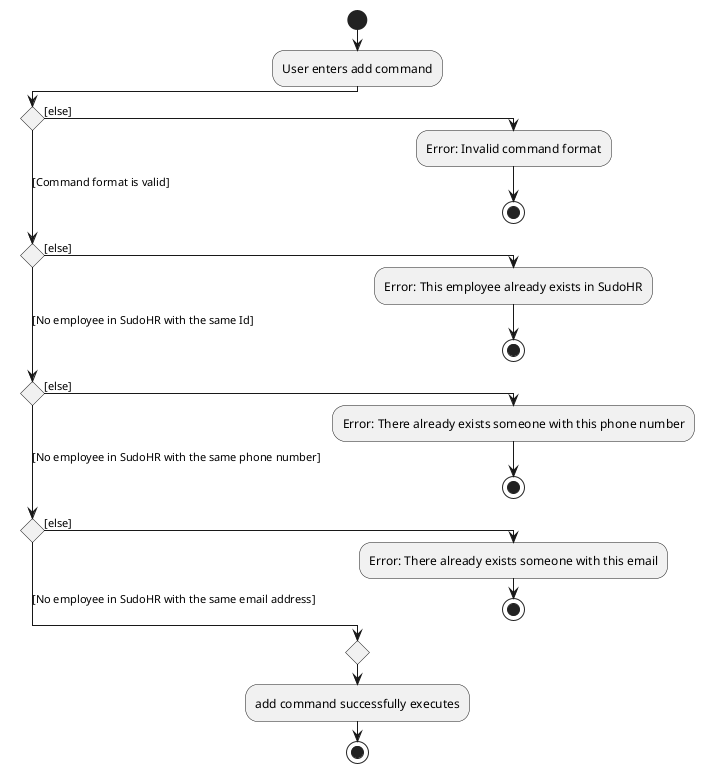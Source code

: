 @startuml
!pragma useVerticalIf on
start
:User enters add command;
if () then ([else])
  :Error: Invalid command format;
  stop
([Command format is valid]) elseif () then ([else])
  :Error: This employee already exists in SudoHR;
  stop
([No employee in SudoHR with the same Id]) elseif () then ([else])
  :Error: There already exists someone with this phone number;
  stop
([No employee in SudoHR with the same phone number]) elseif () then ([else])
  :Error: There already exists someone with this email;
  stop

else ([No employee in SudoHR with the same email address])

endif
  :add command successfully executes;
stop

@enduml
